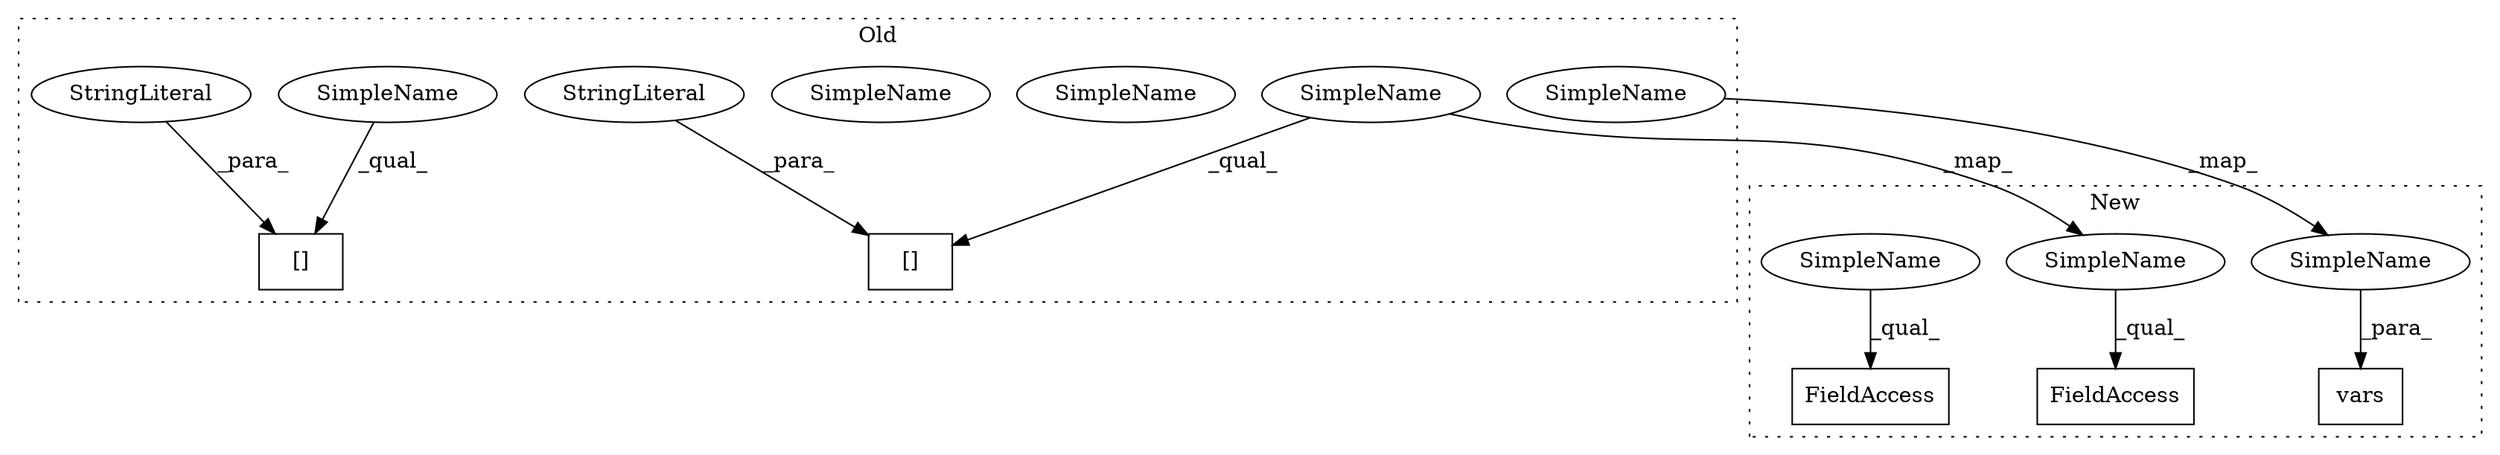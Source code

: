 digraph G {
subgraph cluster0 {
1 [label="[]" a="2" s="21620,21631" l="6,1" shape="box"];
3 [label="StringLiteral" a="45" s="21626" l="5" shape="ellipse"];
4 [label="[]" a="2" s="21542,21553" l="6,1" shape="box"];
5 [label="StringLiteral" a="45" s="21548" l="5" shape="ellipse"];
8 [label="SimpleName" a="42" s="21620" l="5" shape="ellipse"];
9 [label="SimpleName" a="42" s="21542" l="5" shape="ellipse"];
13 [label="SimpleName" a="42" s="21040" l="5" shape="ellipse"];
14 [label="SimpleName" a="42" s="21620" l="5" shape="ellipse"];
15 [label="SimpleName" a="42" s="21542" l="5" shape="ellipse"];
label = "Old";
style="dotted";
}
subgraph cluster1 {
2 [label="vars" a="32" s="21149,21158" l="5,1" shape="box"];
6 [label="FieldAccess" a="22" s="24224" l="9" shape="box"];
7 [label="FieldAccess" a="22" s="21725" l="8" shape="box"];
10 [label="SimpleName" a="42" s="21154" l="4" shape="ellipse"];
11 [label="SimpleName" a="42" s="21725" l="4" shape="ellipse"];
12 [label="SimpleName" a="42" s="24224" l="4" shape="ellipse"];
label = "New";
style="dotted";
}
3 -> 1 [label="_para_"];
5 -> 4 [label="_para_"];
10 -> 2 [label="_para_"];
11 -> 7 [label="_qual_"];
12 -> 6 [label="_qual_"];
13 -> 10 [label="_map_"];
14 -> 1 [label="_qual_"];
14 -> 11 [label="_map_"];
15 -> 4 [label="_qual_"];
}